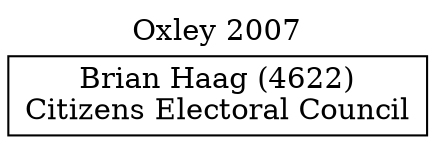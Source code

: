 // House preference flow
digraph "Brian Haag (4622)_Oxley_2007" {
	graph [label="Oxley 2007" labelloc=t mclimit=10]
	node [shape=box]
	"Brian Haag (4622)" [label="Brian Haag (4622)
Citizens Electoral Council"]
}
